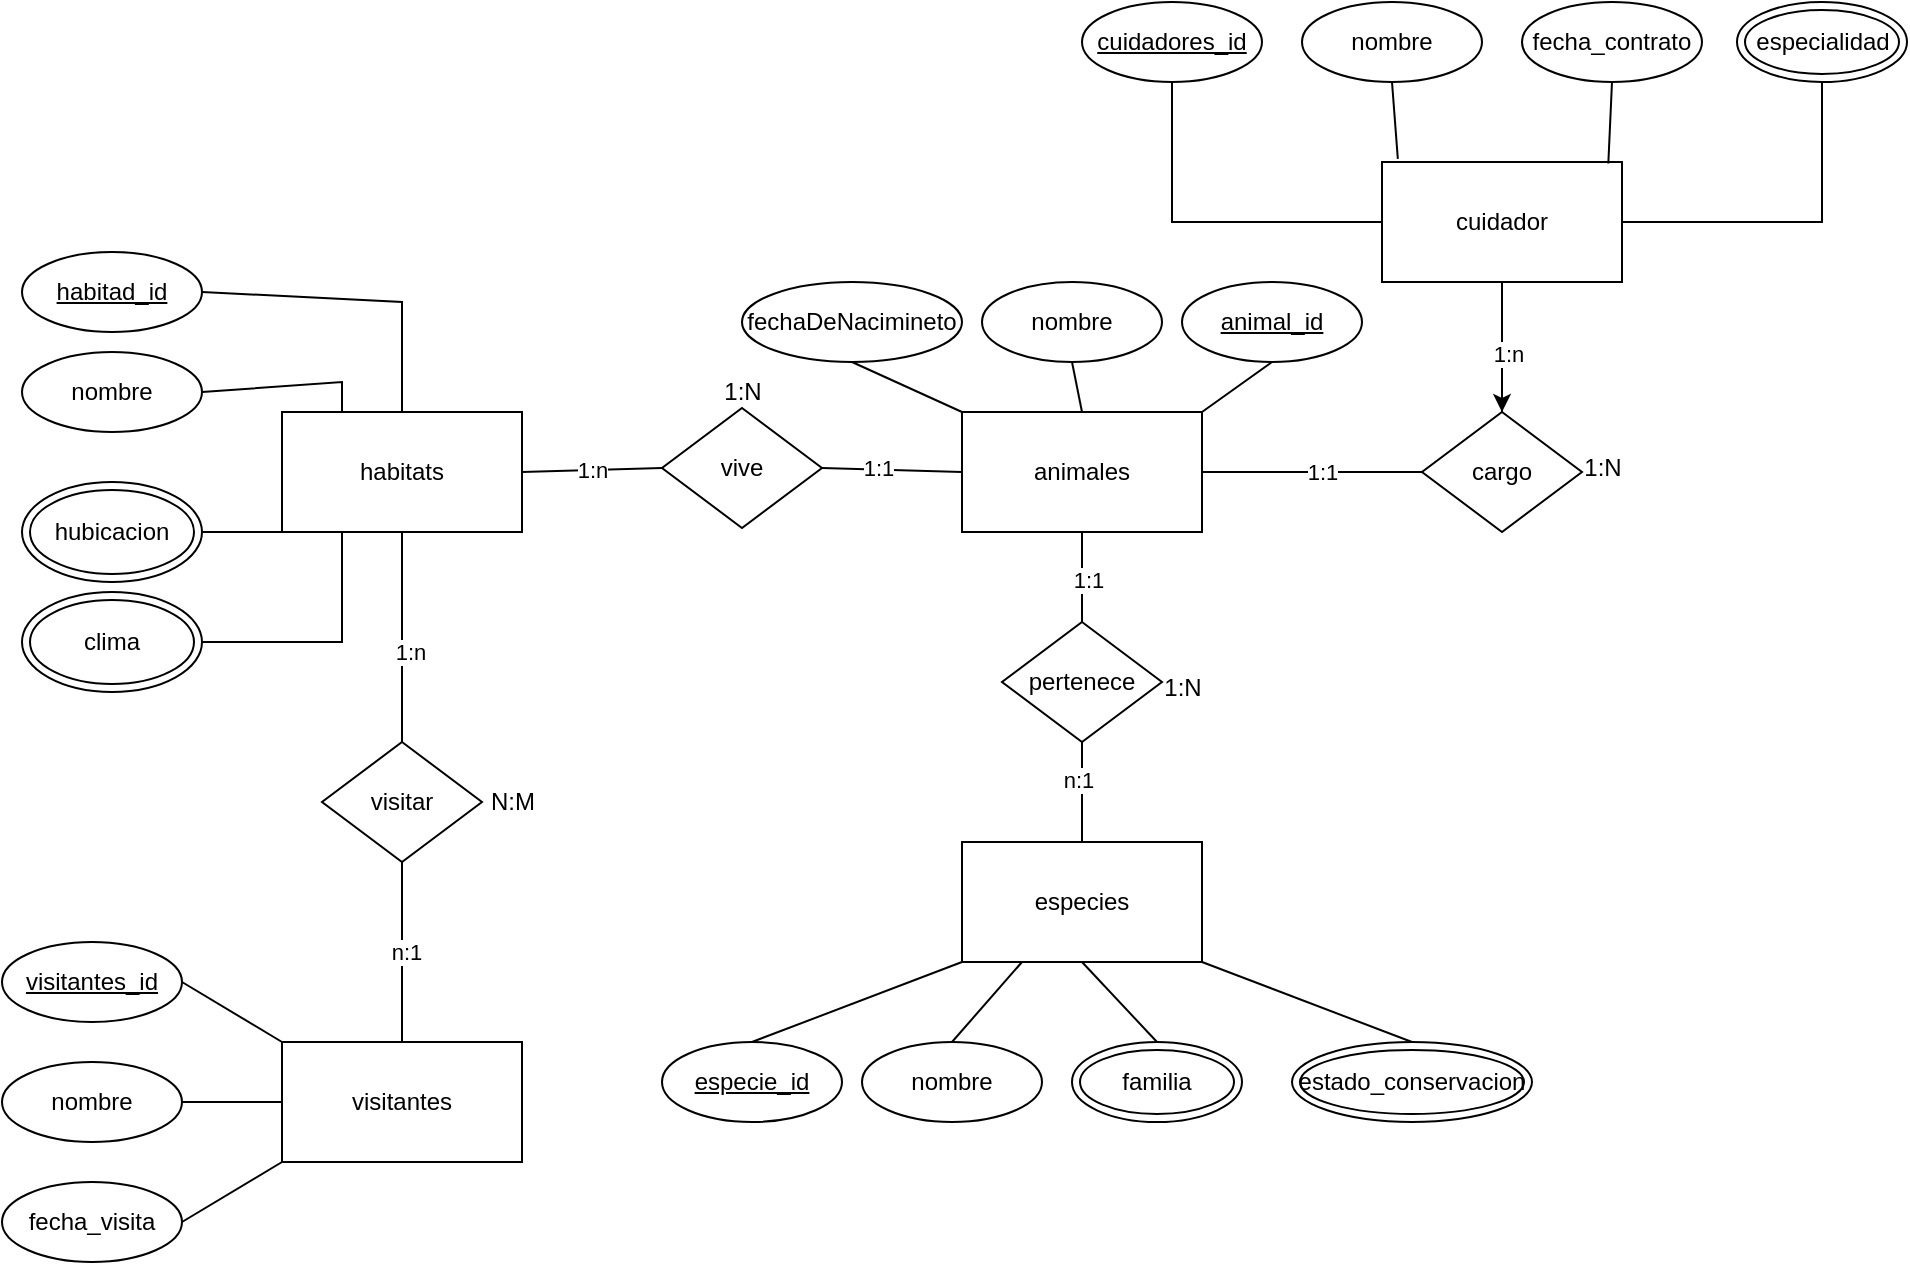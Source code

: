 <mxfile version="24.8.2">
  <diagram id="R2lEEEUBdFMjLlhIrx00" name="Page-1">
    <mxGraphModel grid="1" page="1" gridSize="10" guides="1" tooltips="1" connect="1" arrows="1" fold="1" pageScale="1" pageWidth="850" pageHeight="1100" math="0" shadow="0" extFonts="Permanent Marker^https://fonts.googleapis.com/css?family=Permanent+Marker">
      <root>
        <mxCell id="0" />
        <mxCell id="1" parent="0" />
        <mxCell id="LZcYpCQEfp5MSJWrEunI-1" value="animales" style="rounded=0;whiteSpace=wrap;html=1;" vertex="1" parent="1">
          <mxGeometry x="140" y="455" width="120" height="60" as="geometry" />
        </mxCell>
        <mxCell id="LZcYpCQEfp5MSJWrEunI-2" value="especies" style="rounded=0;whiteSpace=wrap;html=1;" vertex="1" parent="1">
          <mxGeometry x="140" y="670" width="120" height="60" as="geometry" />
        </mxCell>
        <mxCell id="LZcYpCQEfp5MSJWrEunI-3" value="habitats" style="rounded=0;whiteSpace=wrap;html=1;" vertex="1" parent="1">
          <mxGeometry x="-200" y="455" width="120" height="60" as="geometry" />
        </mxCell>
        <mxCell id="LZcYpCQEfp5MSJWrEunI-45" value="" style="edgeStyle=orthogonalEdgeStyle;rounded=0;orthogonalLoop=1;jettySize=auto;html=1;" edge="1" parent="1" source="LZcYpCQEfp5MSJWrEunI-4" target="LZcYpCQEfp5MSJWrEunI-42">
          <mxGeometry relative="1" as="geometry" />
        </mxCell>
        <mxCell id="LZcYpCQEfp5MSJWrEunI-4" value="cuidador" style="rounded=0;whiteSpace=wrap;html=1;" vertex="1" parent="1">
          <mxGeometry x="350" y="330" width="120" height="60" as="geometry" />
        </mxCell>
        <mxCell id="LZcYpCQEfp5MSJWrEunI-5" value="visitantes" style="rounded=0;whiteSpace=wrap;html=1;" vertex="1" parent="1">
          <mxGeometry x="-200" y="770" width="120" height="60" as="geometry" />
        </mxCell>
        <mxCell id="LZcYpCQEfp5MSJWrEunI-6" value="nombre" style="ellipse;whiteSpace=wrap;html=1;" vertex="1" parent="1">
          <mxGeometry x="150" y="390" width="90" height="40" as="geometry" />
        </mxCell>
        <mxCell id="LZcYpCQEfp5MSJWrEunI-8" value="fechaDeNacimineto" style="ellipse;whiteSpace=wrap;html=1;" vertex="1" parent="1">
          <mxGeometry x="30" y="390" width="110" height="40" as="geometry" />
        </mxCell>
        <mxCell id="LZcYpCQEfp5MSJWrEunI-15" value="nombre" style="ellipse;whiteSpace=wrap;html=1;" vertex="1" parent="1">
          <mxGeometry x="-330" y="425" width="90" height="40" as="geometry" />
        </mxCell>
        <mxCell id="LZcYpCQEfp5MSJWrEunI-18" value="nombre" style="ellipse;whiteSpace=wrap;html=1;" vertex="1" parent="1">
          <mxGeometry x="310" y="250" width="90" height="40" as="geometry" />
        </mxCell>
        <mxCell id="LZcYpCQEfp5MSJWrEunI-19" value="fecha_contrato" style="ellipse;whiteSpace=wrap;html=1;" vertex="1" parent="1">
          <mxGeometry x="420" y="250" width="90" height="40" as="geometry" />
        </mxCell>
        <mxCell id="LZcYpCQEfp5MSJWrEunI-21" value="especialidad" style="ellipse;shape=doubleEllipse;whiteSpace=wrap;html=1;" vertex="1" parent="1">
          <mxGeometry x="527.5" y="250" width="85" height="40" as="geometry" />
        </mxCell>
        <mxCell id="LZcYpCQEfp5MSJWrEunI-22" value="nombre" style="ellipse;whiteSpace=wrap;html=1;" vertex="1" parent="1">
          <mxGeometry x="-340" y="780" width="90" height="40" as="geometry" />
        </mxCell>
        <mxCell id="LZcYpCQEfp5MSJWrEunI-23" value="fecha_visita" style="ellipse;whiteSpace=wrap;html=1;" vertex="1" parent="1">
          <mxGeometry x="-340" y="840" width="90" height="40" as="geometry" />
        </mxCell>
        <mxCell id="LZcYpCQEfp5MSJWrEunI-24" value="&lt;u&gt;animal_id&lt;/u&gt;" style="ellipse;whiteSpace=wrap;html=1;" vertex="1" parent="1">
          <mxGeometry x="250" y="390" width="90" height="40" as="geometry" />
        </mxCell>
        <mxCell id="LZcYpCQEfp5MSJWrEunI-25" value="&lt;u&gt;especie_id&lt;/u&gt;" style="ellipse;whiteSpace=wrap;html=1;" vertex="1" parent="1">
          <mxGeometry x="-10" y="770" width="90" height="40" as="geometry" />
        </mxCell>
        <mxCell id="LZcYpCQEfp5MSJWrEunI-26" value="familia" style="ellipse;shape=doubleEllipse;whiteSpace=wrap;html=1;" vertex="1" parent="1">
          <mxGeometry x="195" y="770" width="85" height="40" as="geometry" />
        </mxCell>
        <mxCell id="LZcYpCQEfp5MSJWrEunI-27" value="&lt;u&gt;habitad_id&lt;/u&gt;" style="ellipse;whiteSpace=wrap;html=1;" vertex="1" parent="1">
          <mxGeometry x="-330" y="375" width="90" height="40" as="geometry" />
        </mxCell>
        <mxCell id="LZcYpCQEfp5MSJWrEunI-28" value="&lt;u&gt;cuidadores_id&lt;/u&gt;" style="ellipse;whiteSpace=wrap;html=1;" vertex="1" parent="1">
          <mxGeometry x="200" y="250" width="90" height="40" as="geometry" />
        </mxCell>
        <mxCell id="LZcYpCQEfp5MSJWrEunI-29" value="&lt;u&gt;visitantes_id&lt;/u&gt;" style="ellipse;whiteSpace=wrap;html=1;" vertex="1" parent="1">
          <mxGeometry x="-340" y="720" width="90" height="40" as="geometry" />
        </mxCell>
        <mxCell id="LZcYpCQEfp5MSJWrEunI-38" value="" style="endArrow=none;html=1;rounded=0;entryX=0.5;entryY=1;entryDx=0;entryDy=0;exitX=0;exitY=0.5;exitDx=0;exitDy=0;" edge="1" parent="1" source="LZcYpCQEfp5MSJWrEunI-4" target="LZcYpCQEfp5MSJWrEunI-28">
          <mxGeometry width="50" height="50" relative="1" as="geometry">
            <mxPoint x="510" y="480" as="sourcePoint" />
            <mxPoint x="560" y="430" as="targetPoint" />
            <Array as="points">
              <mxPoint x="245" y="360" />
            </Array>
          </mxGeometry>
        </mxCell>
        <mxCell id="LZcYpCQEfp5MSJWrEunI-39" value="" style="endArrow=none;html=1;rounded=0;exitX=0.5;exitY=1;exitDx=0;exitDy=0;entryX=0.066;entryY=-0.026;entryDx=0;entryDy=0;entryPerimeter=0;" edge="1" parent="1" source="LZcYpCQEfp5MSJWrEunI-18" target="LZcYpCQEfp5MSJWrEunI-4">
          <mxGeometry width="50" height="50" relative="1" as="geometry">
            <mxPoint x="510" y="480" as="sourcePoint" />
            <mxPoint x="560" y="430" as="targetPoint" />
          </mxGeometry>
        </mxCell>
        <mxCell id="LZcYpCQEfp5MSJWrEunI-40" value="" style="endArrow=none;html=1;rounded=0;entryX=0.5;entryY=1;entryDx=0;entryDy=0;exitX=1;exitY=0.5;exitDx=0;exitDy=0;" edge="1" parent="1" source="LZcYpCQEfp5MSJWrEunI-4" target="LZcYpCQEfp5MSJWrEunI-21">
          <mxGeometry width="50" height="50" relative="1" as="geometry">
            <mxPoint x="510" y="480" as="sourcePoint" />
            <mxPoint x="560" y="430" as="targetPoint" />
            <Array as="points">
              <mxPoint x="570" y="360" />
            </Array>
          </mxGeometry>
        </mxCell>
        <mxCell id="LZcYpCQEfp5MSJWrEunI-41" value="" style="endArrow=none;html=1;rounded=0;entryX=0.5;entryY=1;entryDx=0;entryDy=0;exitX=0.943;exitY=0.013;exitDx=0;exitDy=0;exitPerimeter=0;" edge="1" parent="1" source="LZcYpCQEfp5MSJWrEunI-4" target="LZcYpCQEfp5MSJWrEunI-19">
          <mxGeometry width="50" height="50" relative="1" as="geometry">
            <mxPoint x="510" y="480" as="sourcePoint" />
            <mxPoint x="560" y="430" as="targetPoint" />
          </mxGeometry>
        </mxCell>
        <mxCell id="LZcYpCQEfp5MSJWrEunI-42" value="cargo" style="rhombus;whiteSpace=wrap;html=1;" vertex="1" parent="1">
          <mxGeometry x="370" y="455" width="80" height="60" as="geometry" />
        </mxCell>
        <mxCell id="LZcYpCQEfp5MSJWrEunI-43" value="" style="endArrow=none;html=1;rounded=0;exitX=0.5;exitY=1;exitDx=0;exitDy=0;entryX=0.5;entryY=0;entryDx=0;entryDy=0;" edge="1" parent="1" source="LZcYpCQEfp5MSJWrEunI-4" target="LZcYpCQEfp5MSJWrEunI-42">
          <mxGeometry width="50" height="50" relative="1" as="geometry">
            <mxPoint x="510" y="430" as="sourcePoint" />
            <mxPoint x="560" y="380" as="targetPoint" />
          </mxGeometry>
        </mxCell>
        <mxCell id="LZcYpCQEfp5MSJWrEunI-46" value="1:n" style="edgeLabel;html=1;align=center;verticalAlign=middle;resizable=0;points=[];" connectable="0" vertex="1" parent="LZcYpCQEfp5MSJWrEunI-43">
          <mxGeometry x="0.11" y="3" relative="1" as="geometry">
            <mxPoint as="offset" />
          </mxGeometry>
        </mxCell>
        <mxCell id="LZcYpCQEfp5MSJWrEunI-44" value="" style="endArrow=none;html=1;rounded=0;exitX=1;exitY=0.5;exitDx=0;exitDy=0;entryX=0;entryY=0.5;entryDx=0;entryDy=0;" edge="1" parent="1" source="LZcYpCQEfp5MSJWrEunI-1" target="LZcYpCQEfp5MSJWrEunI-42">
          <mxGeometry width="50" height="50" relative="1" as="geometry">
            <mxPoint x="510" y="610" as="sourcePoint" />
            <mxPoint x="560" y="560" as="targetPoint" />
          </mxGeometry>
        </mxCell>
        <mxCell id="LZcYpCQEfp5MSJWrEunI-47" value="1:1" style="edgeLabel;html=1;align=center;verticalAlign=middle;resizable=0;points=[];" connectable="0" vertex="1" parent="LZcYpCQEfp5MSJWrEunI-44">
          <mxGeometry x="0.085" relative="1" as="geometry">
            <mxPoint as="offset" />
          </mxGeometry>
        </mxCell>
        <mxCell id="LZcYpCQEfp5MSJWrEunI-48" value="1:N" style="text;html=1;align=center;verticalAlign=middle;resizable=0;points=[];autosize=1;strokeColor=none;fillColor=none;" vertex="1" parent="1">
          <mxGeometry x="440" y="468" width="40" height="30" as="geometry" />
        </mxCell>
        <mxCell id="LZcYpCQEfp5MSJWrEunI-51" value="pertenece" style="rhombus;whiteSpace=wrap;html=1;" vertex="1" parent="1">
          <mxGeometry x="160" y="560" width="80" height="60" as="geometry" />
        </mxCell>
        <mxCell id="LZcYpCQEfp5MSJWrEunI-52" value="" style="endArrow=none;html=1;rounded=0;entryX=0.5;entryY=1;entryDx=0;entryDy=0;exitX=0.5;exitY=0;exitDx=0;exitDy=0;" edge="1" parent="1" source="LZcYpCQEfp5MSJWrEunI-51" target="LZcYpCQEfp5MSJWrEunI-1">
          <mxGeometry width="50" height="50" relative="1" as="geometry">
            <mxPoint x="630" y="630" as="sourcePoint" />
            <mxPoint x="680" y="580" as="targetPoint" />
          </mxGeometry>
        </mxCell>
        <mxCell id="LZcYpCQEfp5MSJWrEunI-82" value="1:1" style="edgeLabel;html=1;align=center;verticalAlign=middle;resizable=0;points=[];" connectable="0" vertex="1" parent="LZcYpCQEfp5MSJWrEunI-52">
          <mxGeometry x="-0.076" y="-3" relative="1" as="geometry">
            <mxPoint as="offset" />
          </mxGeometry>
        </mxCell>
        <mxCell id="LZcYpCQEfp5MSJWrEunI-53" value="" style="endArrow=none;html=1;rounded=0;exitX=0.5;exitY=1;exitDx=0;exitDy=0;entryX=0.5;entryY=0;entryDx=0;entryDy=0;" edge="1" parent="1" source="LZcYpCQEfp5MSJWrEunI-51" target="LZcYpCQEfp5MSJWrEunI-2">
          <mxGeometry width="50" height="50" relative="1" as="geometry">
            <mxPoint x="630" y="700" as="sourcePoint" />
            <mxPoint x="680" y="650" as="targetPoint" />
          </mxGeometry>
        </mxCell>
        <mxCell id="LZcYpCQEfp5MSJWrEunI-83" value="n:1" style="edgeLabel;html=1;align=center;verticalAlign=middle;resizable=0;points=[];" connectable="0" vertex="1" parent="LZcYpCQEfp5MSJWrEunI-53">
          <mxGeometry x="-0.231" y="-2" relative="1" as="geometry">
            <mxPoint as="offset" />
          </mxGeometry>
        </mxCell>
        <mxCell id="LZcYpCQEfp5MSJWrEunI-54" value="nombre" style="ellipse;whiteSpace=wrap;html=1;" vertex="1" parent="1">
          <mxGeometry x="90" y="770" width="90" height="40" as="geometry" />
        </mxCell>
        <mxCell id="LZcYpCQEfp5MSJWrEunI-55" value="estado_conservacion" style="ellipse;shape=doubleEllipse;whiteSpace=wrap;html=1;" vertex="1" parent="1">
          <mxGeometry x="305" y="770" width="120" height="40" as="geometry" />
        </mxCell>
        <mxCell id="LZcYpCQEfp5MSJWrEunI-56" value="vive" style="rhombus;whiteSpace=wrap;html=1;" vertex="1" parent="1">
          <mxGeometry x="-10" y="453" width="80" height="60" as="geometry" />
        </mxCell>
        <mxCell id="LZcYpCQEfp5MSJWrEunI-57" value="" style="endArrow=none;html=1;rounded=0;exitX=1;exitY=0.5;exitDx=0;exitDy=0;entryX=0;entryY=0.5;entryDx=0;entryDy=0;" edge="1" parent="1" source="LZcYpCQEfp5MSJWrEunI-56" target="LZcYpCQEfp5MSJWrEunI-1">
          <mxGeometry width="50" height="50" relative="1" as="geometry">
            <mxPoint x="240" y="630" as="sourcePoint" />
            <mxPoint x="290" y="580" as="targetPoint" />
          </mxGeometry>
        </mxCell>
        <mxCell id="LZcYpCQEfp5MSJWrEunI-80" value="1:1" style="edgeLabel;html=1;align=center;verticalAlign=middle;resizable=0;points=[];" connectable="0" vertex="1" parent="LZcYpCQEfp5MSJWrEunI-57">
          <mxGeometry x="-0.215" y="1" relative="1" as="geometry">
            <mxPoint as="offset" />
          </mxGeometry>
        </mxCell>
        <mxCell id="LZcYpCQEfp5MSJWrEunI-58" value="hubicacion" style="ellipse;shape=doubleEllipse;whiteSpace=wrap;html=1;" vertex="1" parent="1">
          <mxGeometry x="-330" y="490" width="90" height="50" as="geometry" />
        </mxCell>
        <mxCell id="LZcYpCQEfp5MSJWrEunI-59" value="clima" style="ellipse;shape=doubleEllipse;whiteSpace=wrap;html=1;" vertex="1" parent="1">
          <mxGeometry x="-330" y="545" width="90" height="50" as="geometry" />
        </mxCell>
        <mxCell id="LZcYpCQEfp5MSJWrEunI-60" value="1:n" style="endArrow=none;html=1;rounded=0;exitX=1;exitY=0.5;exitDx=0;exitDy=0;entryX=0;entryY=0.5;entryDx=0;entryDy=0;" edge="1" parent="1" source="LZcYpCQEfp5MSJWrEunI-3" target="LZcYpCQEfp5MSJWrEunI-56">
          <mxGeometry width="50" height="50" relative="1" as="geometry">
            <mxPoint x="-20" y="430" as="sourcePoint" />
            <mxPoint x="30" y="380" as="targetPoint" />
          </mxGeometry>
        </mxCell>
        <mxCell id="LZcYpCQEfp5MSJWrEunI-61" value="visitar" style="rhombus;whiteSpace=wrap;html=1;" vertex="1" parent="1">
          <mxGeometry x="-180" y="620" width="80" height="60" as="geometry" />
        </mxCell>
        <mxCell id="LZcYpCQEfp5MSJWrEunI-62" value="" style="endArrow=none;html=1;rounded=0;entryX=0.5;entryY=1;entryDx=0;entryDy=0;exitX=0.5;exitY=0;exitDx=0;exitDy=0;" edge="1" parent="1" source="LZcYpCQEfp5MSJWrEunI-61" target="LZcYpCQEfp5MSJWrEunI-3">
          <mxGeometry width="50" height="50" relative="1" as="geometry">
            <mxPoint x="260" y="630" as="sourcePoint" />
            <mxPoint x="310" y="580" as="targetPoint" />
          </mxGeometry>
        </mxCell>
        <mxCell id="LZcYpCQEfp5MSJWrEunI-85" value="1:n" style="edgeLabel;html=1;align=center;verticalAlign=middle;resizable=0;points=[];" connectable="0" vertex="1" parent="LZcYpCQEfp5MSJWrEunI-62">
          <mxGeometry x="-0.139" y="-4" relative="1" as="geometry">
            <mxPoint as="offset" />
          </mxGeometry>
        </mxCell>
        <mxCell id="LZcYpCQEfp5MSJWrEunI-63" value="" style="endArrow=none;html=1;rounded=0;exitX=1;exitY=0.5;exitDx=0;exitDy=0;entryX=0.5;entryY=0;entryDx=0;entryDy=0;" edge="1" parent="1" source="LZcYpCQEfp5MSJWrEunI-27" target="LZcYpCQEfp5MSJWrEunI-3">
          <mxGeometry width="50" height="50" relative="1" as="geometry">
            <mxPoint x="190" y="610" as="sourcePoint" />
            <mxPoint x="240" y="560" as="targetPoint" />
            <Array as="points">
              <mxPoint x="-140" y="400" />
            </Array>
          </mxGeometry>
        </mxCell>
        <mxCell id="LZcYpCQEfp5MSJWrEunI-64" value="" style="endArrow=none;html=1;rounded=0;exitX=1;exitY=0.5;exitDx=0;exitDy=0;entryX=0.25;entryY=0;entryDx=0;entryDy=0;" edge="1" parent="1" source="LZcYpCQEfp5MSJWrEunI-15" target="LZcYpCQEfp5MSJWrEunI-3">
          <mxGeometry width="50" height="50" relative="1" as="geometry">
            <mxPoint x="190" y="610" as="sourcePoint" />
            <mxPoint x="-180" y="445" as="targetPoint" />
            <Array as="points">
              <mxPoint x="-170" y="440" />
            </Array>
          </mxGeometry>
        </mxCell>
        <mxCell id="LZcYpCQEfp5MSJWrEunI-65" value="" style="endArrow=none;html=1;rounded=0;exitX=1;exitY=0.5;exitDx=0;exitDy=0;entryX=0;entryY=1;entryDx=0;entryDy=0;" edge="1" parent="1" source="LZcYpCQEfp5MSJWrEunI-58" target="LZcYpCQEfp5MSJWrEunI-3">
          <mxGeometry width="50" height="50" relative="1" as="geometry">
            <mxPoint x="190" y="610" as="sourcePoint" />
            <mxPoint x="240" y="560" as="targetPoint" />
          </mxGeometry>
        </mxCell>
        <mxCell id="LZcYpCQEfp5MSJWrEunI-66" value="" style="endArrow=none;html=1;rounded=0;exitX=1;exitY=0.5;exitDx=0;exitDy=0;entryX=0.25;entryY=1;entryDx=0;entryDy=0;" edge="1" parent="1" source="LZcYpCQEfp5MSJWrEunI-59" target="LZcYpCQEfp5MSJWrEunI-3">
          <mxGeometry width="50" height="50" relative="1" as="geometry">
            <mxPoint x="190" y="610" as="sourcePoint" />
            <mxPoint x="240" y="560" as="targetPoint" />
            <Array as="points">
              <mxPoint x="-170" y="570" />
            </Array>
          </mxGeometry>
        </mxCell>
        <mxCell id="LZcYpCQEfp5MSJWrEunI-67" value="" style="endArrow=none;html=1;rounded=0;exitX=0.5;exitY=1;exitDx=0;exitDy=0;entryX=0.5;entryY=0;entryDx=0;entryDy=0;" edge="1" parent="1" source="LZcYpCQEfp5MSJWrEunI-61" target="LZcYpCQEfp5MSJWrEunI-5">
          <mxGeometry width="50" height="50" relative="1" as="geometry">
            <mxPoint x="190" y="710" as="sourcePoint" />
            <mxPoint x="240" y="660" as="targetPoint" />
          </mxGeometry>
        </mxCell>
        <mxCell id="LZcYpCQEfp5MSJWrEunI-86" value="n:1" style="edgeLabel;html=1;align=center;verticalAlign=middle;resizable=0;points=[];" connectable="0" vertex="1" parent="LZcYpCQEfp5MSJWrEunI-67">
          <mxGeometry x="-0.005" y="2" relative="1" as="geometry">
            <mxPoint as="offset" />
          </mxGeometry>
        </mxCell>
        <mxCell id="LZcYpCQEfp5MSJWrEunI-68" value="" style="endArrow=none;html=1;rounded=0;exitX=0.5;exitY=1;exitDx=0;exitDy=0;entryX=0;entryY=0;entryDx=0;entryDy=0;" edge="1" parent="1" source="LZcYpCQEfp5MSJWrEunI-8" target="LZcYpCQEfp5MSJWrEunI-1">
          <mxGeometry width="50" height="50" relative="1" as="geometry">
            <mxPoint x="190" y="500" as="sourcePoint" />
            <mxPoint x="240" y="450" as="targetPoint" />
          </mxGeometry>
        </mxCell>
        <mxCell id="LZcYpCQEfp5MSJWrEunI-69" value="" style="endArrow=none;html=1;rounded=0;entryX=0.5;entryY=1;entryDx=0;entryDy=0;exitX=1;exitY=0;exitDx=0;exitDy=0;" edge="1" parent="1" source="LZcYpCQEfp5MSJWrEunI-1" target="LZcYpCQEfp5MSJWrEunI-24">
          <mxGeometry width="50" height="50" relative="1" as="geometry">
            <mxPoint x="190" y="500" as="sourcePoint" />
            <mxPoint x="240" y="450" as="targetPoint" />
          </mxGeometry>
        </mxCell>
        <mxCell id="LZcYpCQEfp5MSJWrEunI-70" value="" style="endArrow=none;html=1;rounded=0;entryX=0.5;entryY=1;entryDx=0;entryDy=0;exitX=0.5;exitY=0;exitDx=0;exitDy=0;" edge="1" parent="1" source="LZcYpCQEfp5MSJWrEunI-1" target="LZcYpCQEfp5MSJWrEunI-6">
          <mxGeometry width="50" height="50" relative="1" as="geometry">
            <mxPoint x="190" y="500" as="sourcePoint" />
            <mxPoint x="240" y="450" as="targetPoint" />
          </mxGeometry>
        </mxCell>
        <mxCell id="LZcYpCQEfp5MSJWrEunI-72" value="" style="endArrow=none;html=1;rounded=0;exitX=0.5;exitY=0;exitDx=0;exitDy=0;entryX=0;entryY=1;entryDx=0;entryDy=0;" edge="1" parent="1" source="LZcYpCQEfp5MSJWrEunI-25" target="LZcYpCQEfp5MSJWrEunI-2">
          <mxGeometry width="50" height="50" relative="1" as="geometry">
            <mxPoint x="190" y="740" as="sourcePoint" />
            <mxPoint x="240" y="690" as="targetPoint" />
          </mxGeometry>
        </mxCell>
        <mxCell id="LZcYpCQEfp5MSJWrEunI-73" value="" style="endArrow=none;html=1;rounded=0;exitX=0.5;exitY=0;exitDx=0;exitDy=0;entryX=0.25;entryY=1;entryDx=0;entryDy=0;" edge="1" parent="1" source="LZcYpCQEfp5MSJWrEunI-54" target="LZcYpCQEfp5MSJWrEunI-2">
          <mxGeometry width="50" height="50" relative="1" as="geometry">
            <mxPoint x="190" y="740" as="sourcePoint" />
            <mxPoint x="240" y="690" as="targetPoint" />
          </mxGeometry>
        </mxCell>
        <mxCell id="LZcYpCQEfp5MSJWrEunI-74" value="" style="endArrow=none;html=1;rounded=0;exitX=0.5;exitY=0;exitDx=0;exitDy=0;entryX=0.5;entryY=1;entryDx=0;entryDy=0;" edge="1" parent="1" source="LZcYpCQEfp5MSJWrEunI-26" target="LZcYpCQEfp5MSJWrEunI-2">
          <mxGeometry width="50" height="50" relative="1" as="geometry">
            <mxPoint x="190" y="740" as="sourcePoint" />
            <mxPoint x="240" y="690" as="targetPoint" />
          </mxGeometry>
        </mxCell>
        <mxCell id="LZcYpCQEfp5MSJWrEunI-75" value="" style="endArrow=none;html=1;rounded=0;exitX=0.5;exitY=0;exitDx=0;exitDy=0;entryX=1;entryY=1;entryDx=0;entryDy=0;" edge="1" parent="1" source="LZcYpCQEfp5MSJWrEunI-55" target="LZcYpCQEfp5MSJWrEunI-2">
          <mxGeometry width="50" height="50" relative="1" as="geometry">
            <mxPoint x="190" y="740" as="sourcePoint" />
            <mxPoint x="240" y="690" as="targetPoint" />
          </mxGeometry>
        </mxCell>
        <mxCell id="LZcYpCQEfp5MSJWrEunI-76" value="" style="endArrow=none;html=1;rounded=0;exitX=1;exitY=0.5;exitDx=0;exitDy=0;entryX=0;entryY=0;entryDx=0;entryDy=0;" edge="1" parent="1" source="LZcYpCQEfp5MSJWrEunI-29" target="LZcYpCQEfp5MSJWrEunI-5">
          <mxGeometry width="50" height="50" relative="1" as="geometry">
            <mxPoint x="190" y="740" as="sourcePoint" />
            <mxPoint x="240" y="690" as="targetPoint" />
          </mxGeometry>
        </mxCell>
        <mxCell id="LZcYpCQEfp5MSJWrEunI-77" value="" style="endArrow=none;html=1;rounded=0;exitX=1;exitY=0.5;exitDx=0;exitDy=0;entryX=0;entryY=0.5;entryDx=0;entryDy=0;" edge="1" parent="1" source="LZcYpCQEfp5MSJWrEunI-22" target="LZcYpCQEfp5MSJWrEunI-5">
          <mxGeometry width="50" height="50" relative="1" as="geometry">
            <mxPoint x="190" y="740" as="sourcePoint" />
            <mxPoint x="240" y="690" as="targetPoint" />
          </mxGeometry>
        </mxCell>
        <mxCell id="LZcYpCQEfp5MSJWrEunI-78" value="" style="endArrow=none;html=1;rounded=0;exitX=1;exitY=0.5;exitDx=0;exitDy=0;entryX=0;entryY=1;entryDx=0;entryDy=0;" edge="1" parent="1" source="LZcYpCQEfp5MSJWrEunI-23" target="LZcYpCQEfp5MSJWrEunI-5">
          <mxGeometry width="50" height="50" relative="1" as="geometry">
            <mxPoint x="190" y="740" as="sourcePoint" />
            <mxPoint x="240" y="690" as="targetPoint" />
          </mxGeometry>
        </mxCell>
        <mxCell id="LZcYpCQEfp5MSJWrEunI-81" value="1:N" style="text;html=1;align=center;verticalAlign=middle;resizable=0;points=[];autosize=1;strokeColor=none;fillColor=none;" vertex="1" parent="1">
          <mxGeometry x="10" y="430" width="40" height="30" as="geometry" />
        </mxCell>
        <mxCell id="LZcYpCQEfp5MSJWrEunI-84" value="1:N" style="text;html=1;align=center;verticalAlign=middle;resizable=0;points=[];autosize=1;strokeColor=none;fillColor=none;" vertex="1" parent="1">
          <mxGeometry x="230" y="578" width="40" height="30" as="geometry" />
        </mxCell>
        <mxCell id="LZcYpCQEfp5MSJWrEunI-87" value="N:M" style="text;html=1;align=center;verticalAlign=middle;resizable=0;points=[];autosize=1;strokeColor=none;fillColor=none;" vertex="1" parent="1">
          <mxGeometry x="-110" y="635" width="50" height="30" as="geometry" />
        </mxCell>
      </root>
    </mxGraphModel>
  </diagram>
</mxfile>
